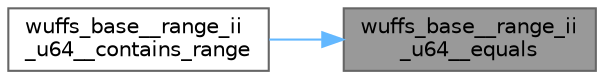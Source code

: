 digraph "wuffs_base__range_ii_u64__equals"
{
 // LATEX_PDF_SIZE
  bgcolor="transparent";
  edge [fontname=Helvetica,fontsize=10,labelfontname=Helvetica,labelfontsize=10];
  node [fontname=Helvetica,fontsize=10,shape=box,height=0.2,width=0.4];
  rankdir="RL";
  Node1 [id="Node000001",label="wuffs_base__range_ii\l_u64__equals",height=0.2,width=0.4,color="gray40", fillcolor="grey60", style="filled", fontcolor="black",tooltip=" "];
  Node1 -> Node2 [id="edge2_Node000001_Node000002",dir="back",color="steelblue1",style="solid",tooltip=" "];
  Node2 [id="Node000002",label="wuffs_base__range_ii\l_u64__contains_range",height=0.2,width=0.4,color="grey40", fillcolor="white", style="filled",URL="$wuffs-v0_83_8c.html#a0648964b40c8aca831d7351ebbc47816",tooltip=" "];
}
